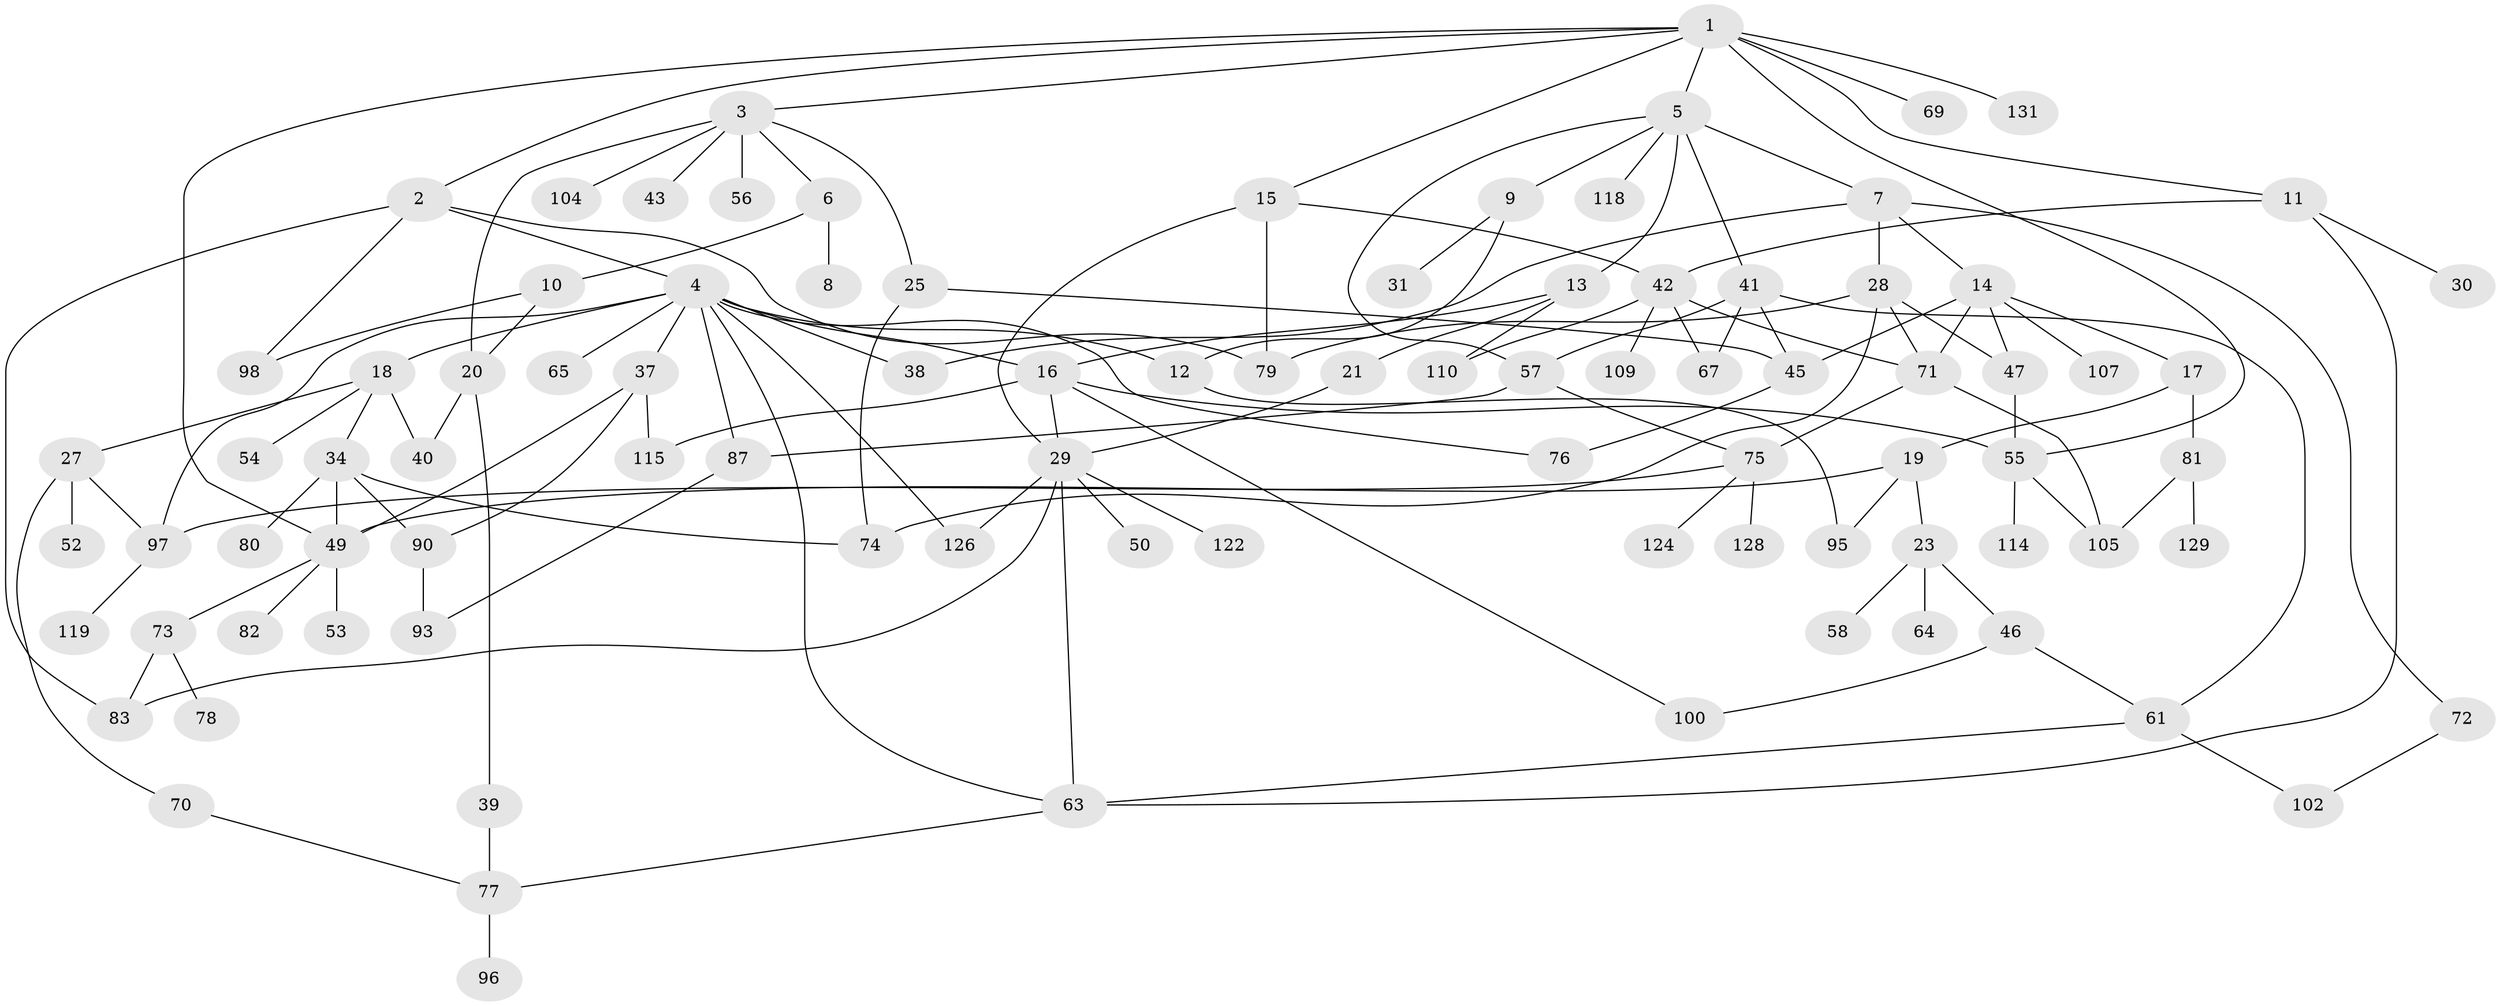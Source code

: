 // original degree distribution, {7: 0.015151515151515152, 3: 0.24242424242424243, 8: 0.007575757575757576, 5: 0.07575757575757576, 4: 0.12878787878787878, 1: 0.26515151515151514, 6: 0.022727272727272728, 2: 0.23484848484848486, 9: 0.007575757575757576}
// Generated by graph-tools (version 1.1) at 2025/10/02/27/25 16:10:51]
// undirected, 92 vertices, 139 edges
graph export_dot {
graph [start="1"]
  node [color=gray90,style=filled];
  1 [super="+36"];
  2 [super="+121"];
  3 [super="+84"];
  4 [super="+33"];
  5 [super="+113"];
  6;
  7 [super="+59"];
  8;
  9;
  10 [super="+35"];
  11;
  12 [super="+125"];
  13;
  14 [super="+32"];
  15 [super="+86"];
  16 [super="+48"];
  17 [super="+22"];
  18;
  19;
  20;
  21;
  23 [super="+24"];
  25 [super="+26"];
  27 [super="+44"];
  28 [super="+116"];
  29 [super="+66"];
  30;
  31;
  34 [super="+111"];
  37 [super="+62"];
  38;
  39;
  40 [super="+89"];
  41 [super="+51"];
  42 [super="+123"];
  43;
  45 [super="+94"];
  46;
  47 [super="+68"];
  49 [super="+60"];
  50;
  52;
  53;
  54;
  55 [super="+101"];
  56;
  57 [super="+88"];
  58;
  61 [super="+108"];
  63 [super="+127"];
  64;
  65;
  67 [super="+99"];
  69 [super="+85"];
  70;
  71 [super="+112"];
  72;
  73 [super="+91"];
  74;
  75 [super="+92"];
  76 [super="+117"];
  77 [super="+106"];
  78;
  79;
  80;
  81 [super="+103"];
  82;
  83;
  87 [super="+120"];
  90 [super="+132"];
  93;
  95;
  96;
  97 [super="+130"];
  98;
  100;
  102;
  104;
  105;
  107;
  109;
  110;
  114;
  115;
  118;
  119;
  122;
  124;
  126;
  128;
  129;
  131;
  1 -- 2;
  1 -- 3;
  1 -- 5;
  1 -- 11;
  1 -- 15;
  1 -- 131;
  1 -- 69 [weight=2];
  1 -- 55;
  1 -- 49;
  2 -- 4;
  2 -- 83;
  2 -- 98;
  2 -- 79;
  3 -- 6;
  3 -- 20;
  3 -- 25;
  3 -- 43;
  3 -- 56;
  3 -- 104;
  4 -- 18;
  4 -- 97;
  4 -- 126;
  4 -- 65;
  4 -- 37;
  4 -- 38;
  4 -- 12;
  4 -- 76;
  4 -- 16;
  4 -- 87;
  4 -- 63;
  5 -- 7;
  5 -- 9;
  5 -- 13;
  5 -- 41;
  5 -- 118;
  5 -- 57;
  6 -- 8;
  6 -- 10;
  7 -- 14;
  7 -- 28;
  7 -- 72;
  7 -- 38;
  9 -- 12;
  9 -- 31;
  10 -- 98;
  10 -- 20;
  11 -- 30;
  11 -- 42;
  11 -- 63;
  12 -- 95;
  13 -- 16;
  13 -- 21;
  13 -- 110;
  14 -- 17;
  14 -- 45;
  14 -- 47;
  14 -- 71;
  14 -- 107;
  15 -- 29;
  15 -- 79;
  15 -- 42;
  16 -- 100;
  16 -- 55;
  16 -- 115;
  16 -- 29;
  17 -- 19;
  17 -- 81;
  18 -- 27;
  18 -- 34;
  18 -- 54;
  18 -- 40;
  19 -- 23;
  19 -- 95;
  19 -- 49;
  20 -- 39;
  20 -- 40;
  21 -- 29;
  23 -- 46;
  23 -- 58;
  23 -- 64;
  25 -- 45;
  25 -- 74;
  27 -- 52;
  27 -- 70;
  27 -- 97;
  28 -- 74;
  28 -- 79;
  28 -- 47;
  28 -- 71;
  29 -- 50;
  29 -- 83;
  29 -- 122;
  29 -- 126;
  29 -- 63;
  34 -- 80;
  34 -- 90;
  34 -- 74;
  34 -- 49;
  37 -- 49;
  37 -- 90;
  37 -- 115;
  39 -- 77;
  41 -- 61;
  41 -- 67;
  41 -- 45;
  41 -- 57;
  42 -- 109;
  42 -- 110;
  42 -- 67;
  42 -- 71;
  45 -- 76;
  46 -- 61;
  46 -- 100;
  47 -- 55;
  49 -- 53;
  49 -- 82;
  49 -- 73;
  55 -- 105;
  55 -- 114;
  57 -- 75;
  57 -- 87;
  61 -- 102;
  61 -- 63;
  63 -- 77;
  70 -- 77;
  71 -- 105;
  71 -- 75;
  72 -- 102;
  73 -- 78;
  73 -- 83;
  75 -- 124;
  75 -- 128;
  75 -- 97;
  77 -- 96;
  81 -- 129;
  81 -- 105;
  87 -- 93;
  90 -- 93;
  97 -- 119;
}

